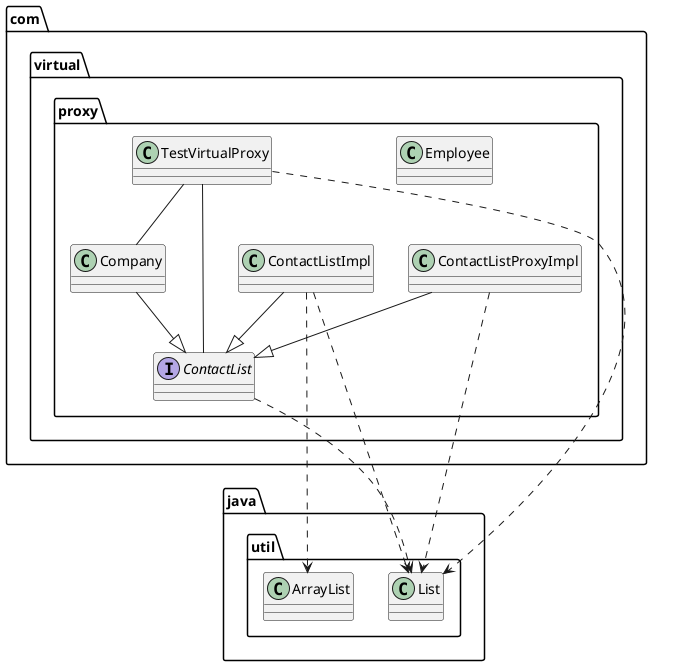 @startuml
class com.virtual.proxy.Company
class com.virtual.proxy.ContactListImpl
class com.virtual.proxy.ContactListProxyImpl
class com.virtual.proxy.Employee
class com.virtual.proxy.TestVirtualProxy
class java.util.ArrayList
class java.util.List
interface com.virtual.proxy.ContactList
com.virtual.proxy.ContactListImpl ..> java.util.ArrayList
com.virtual.proxy.ContactListImpl ..> java.util.List
com.virtual.proxy.ContactListImpl --|> com.virtual.proxy.ContactList
com.virtual.proxy.ContactListProxyImpl ..> java.util.List
com.virtual.proxy.ContactListProxyImpl --|> com.virtual.proxy.ContactList
com.virtual.proxy.TestVirtualProxy ..> java.util.List
com.virtual.proxy.ContactList ..> java.util.List
com.virtual.proxy.Company --|> com.virtual.proxy.ContactList
com.virtual.proxy.TestVirtualProxy -- com.virtual.proxy.Company
com.virtual.proxy.TestVirtualProxy -- com.virtual.proxy.ContactList
@enduml